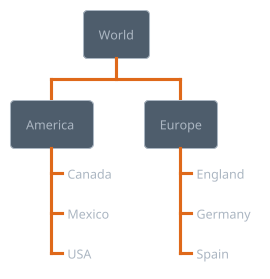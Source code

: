 ' Do not edit
' Theme Gallery
' autogenerated by script
'
@startwbs
!theme superhero
* World
** America 
***_ Canada 
***_ Mexico
***_ USA
** Europe
***_  England
***_  Germany
***_  Spain
@endwbs
